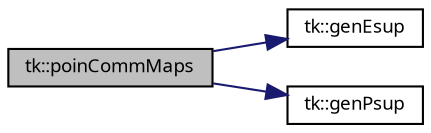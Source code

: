 digraph "tk::poinCommMaps"
{
 // INTERACTIVE_SVG=YES
  bgcolor="transparent";
  edge [fontname="sans-serif",fontsize="9",labelfontname="sans-serif",labelfontsize="9"];
  node [fontname="sans-serif",fontsize="9",shape=record];
  rankdir="LR";
  Node1 [label="tk::poinCommMaps",height=0.2,width=0.4,color="black", fillcolor="grey75", style="filled", fontcolor="black"];
  Node1 -> Node2 [color="midnightblue",fontsize="9",style="solid",fontname="sans-serif"];
  Node2 [label="tk::genEsup",height=0.2,width=0.4,color="black",URL="$namespacetk.html#a66a2889d5d8aeb4a836842c6a1010463",tooltip="Generate derived data structure, elements surrounding points. "];
  Node1 -> Node3 [color="midnightblue",fontsize="9",style="solid",fontname="sans-serif"];
  Node3 [label="tk::genPsup",height=0.2,width=0.4,color="black",URL="$namespacetk.html#ad2a88a65102c17149b44660db15d445b",tooltip="Generate derived data structure, points surrounding points. "];
}
